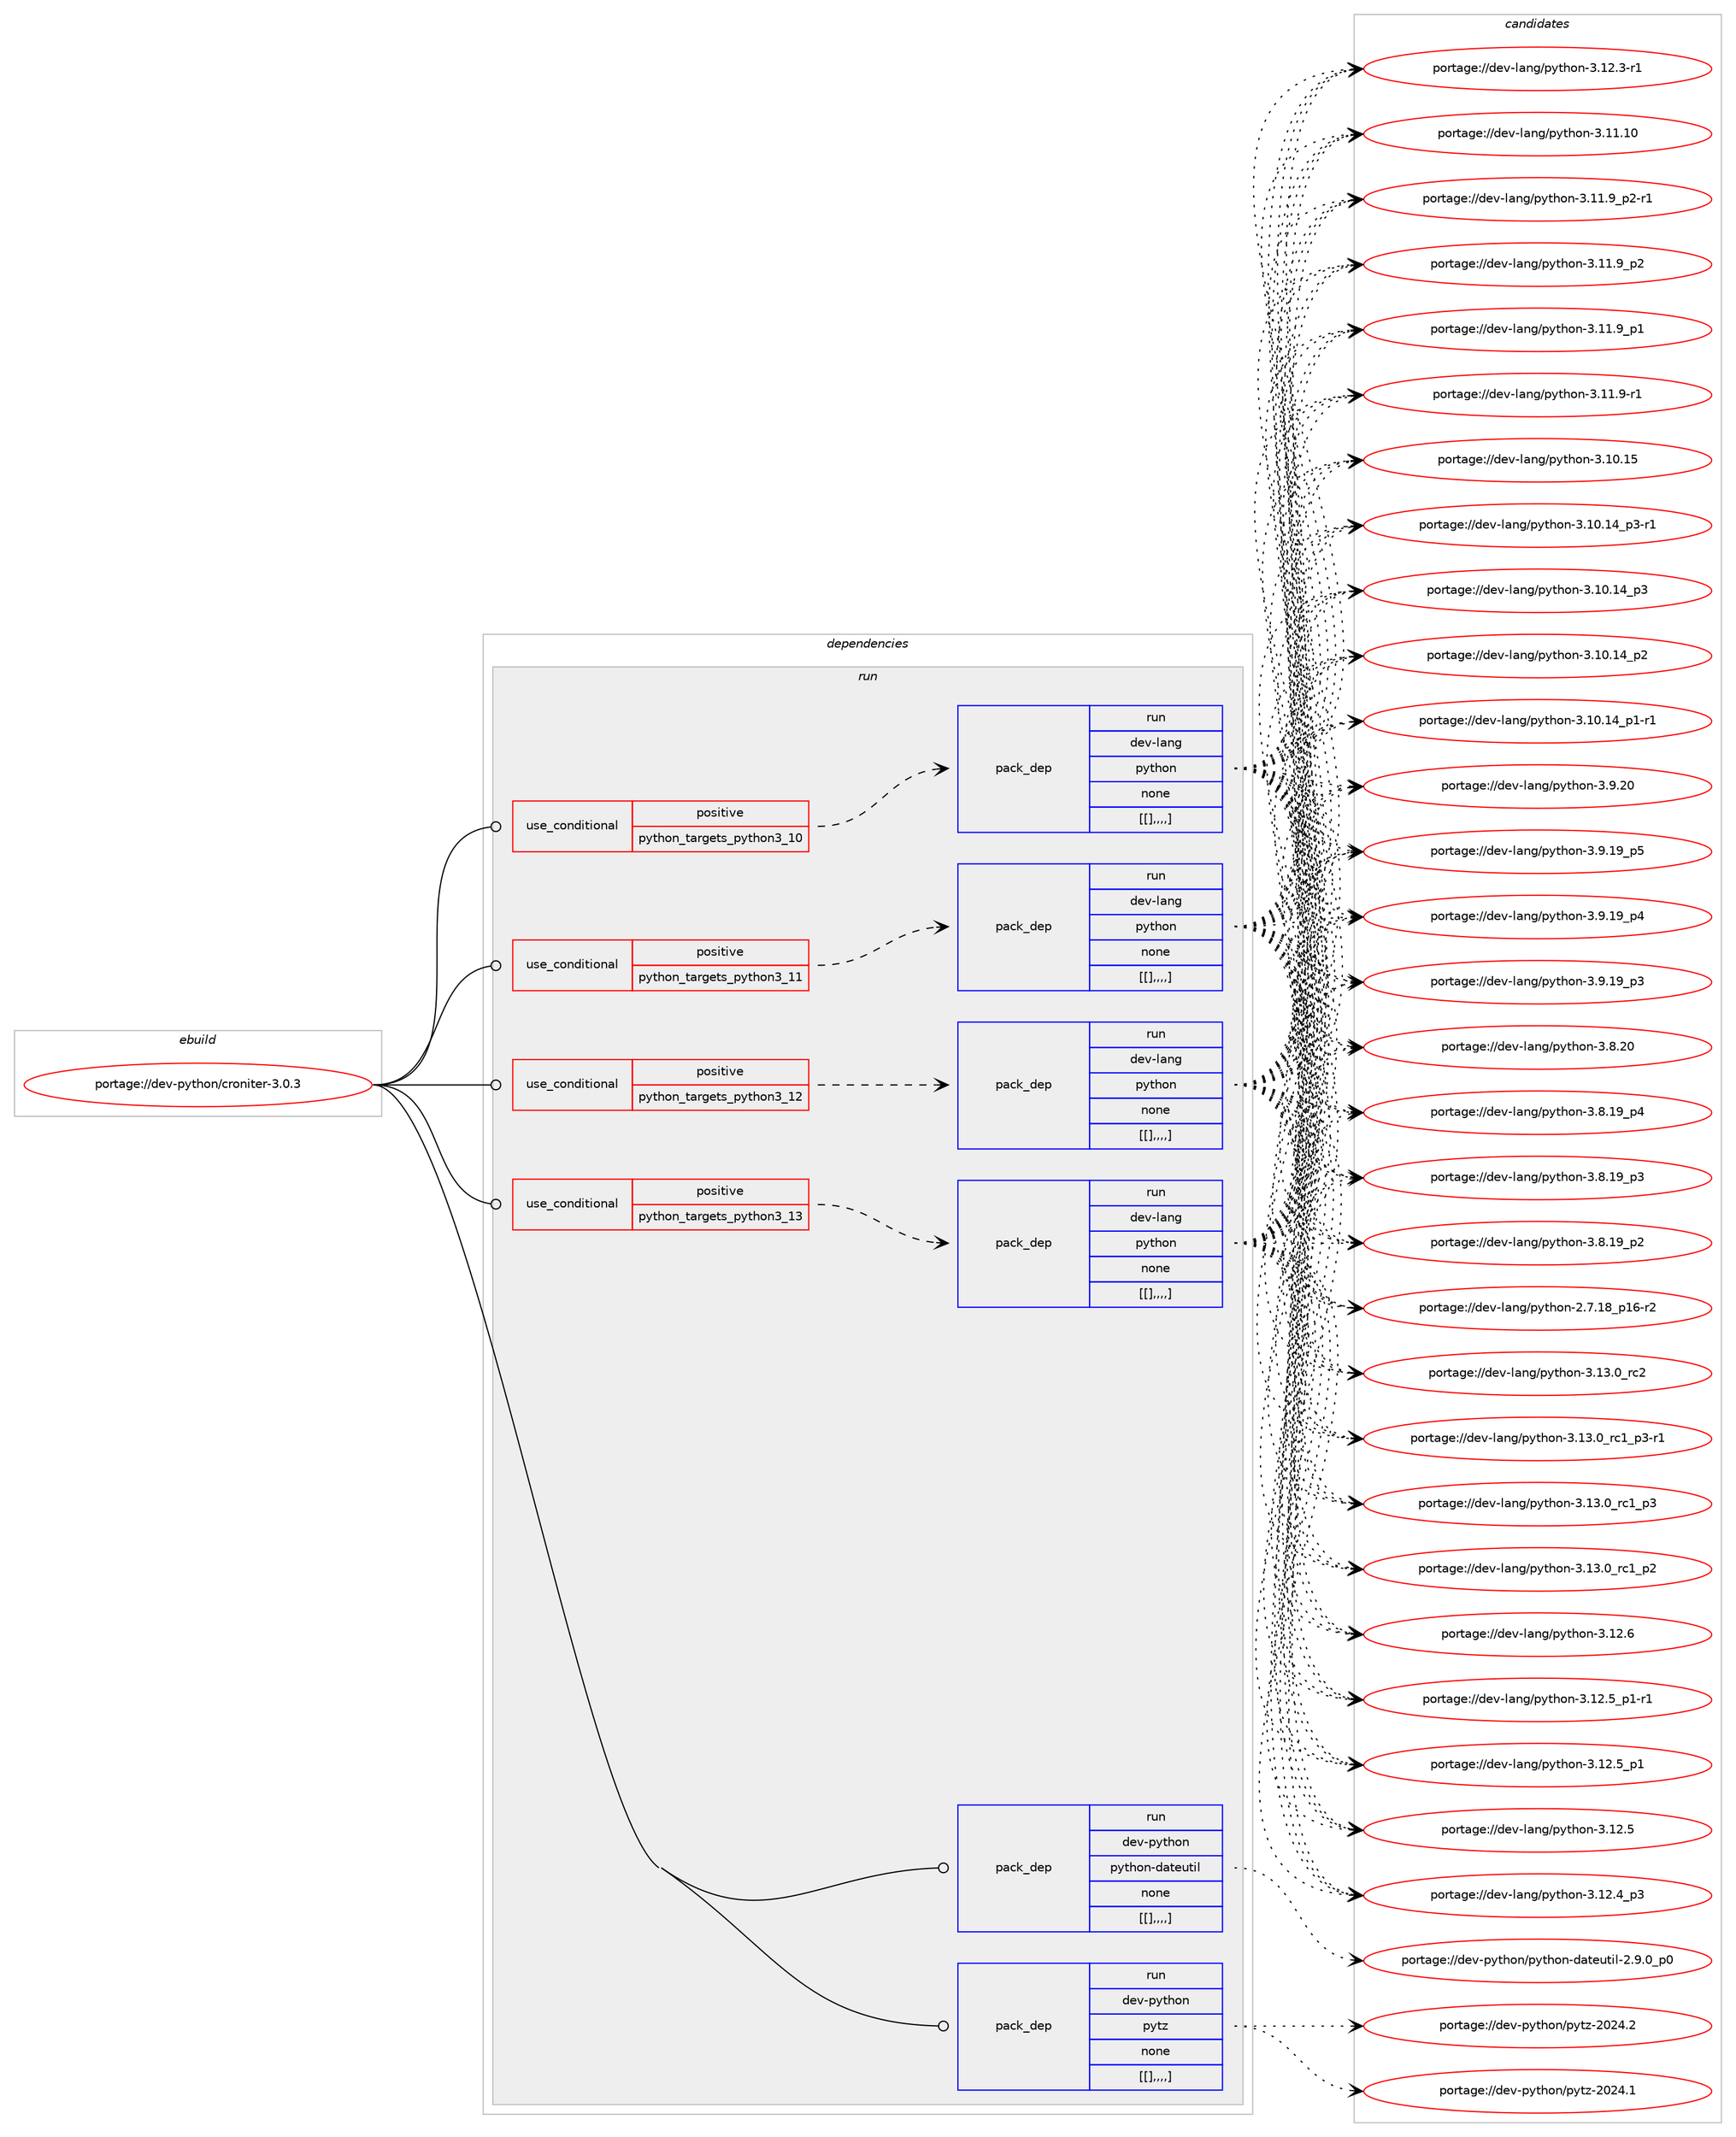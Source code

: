digraph prolog {

# *************
# Graph options
# *************

newrank=true;
concentrate=true;
compound=true;
graph [rankdir=LR,fontname=Helvetica,fontsize=10,ranksep=1.5];#, ranksep=2.5, nodesep=0.2];
edge  [arrowhead=vee];
node  [fontname=Helvetica,fontsize=10];

# **********
# The ebuild
# **********

subgraph cluster_leftcol {
color=gray;
label=<<i>ebuild</i>>;
id [label="portage://dev-python/croniter-3.0.3", color=red, width=4, href="../dev-python/croniter-3.0.3.svg"];
}

# ****************
# The dependencies
# ****************

subgraph cluster_midcol {
color=gray;
label=<<i>dependencies</i>>;
subgraph cluster_compile {
fillcolor="#eeeeee";
style=filled;
label=<<i>compile</i>>;
}
subgraph cluster_compileandrun {
fillcolor="#eeeeee";
style=filled;
label=<<i>compile and run</i>>;
}
subgraph cluster_run {
fillcolor="#eeeeee";
style=filled;
label=<<i>run</i>>;
subgraph cond32568 {
dependency145383 [label=<<TABLE BORDER="0" CELLBORDER="1" CELLSPACING="0" CELLPADDING="4"><TR><TD ROWSPAN="3" CELLPADDING="10">use_conditional</TD></TR><TR><TD>positive</TD></TR><TR><TD>python_targets_python3_10</TD></TR></TABLE>>, shape=none, color=red];
subgraph pack111599 {
dependency145384 [label=<<TABLE BORDER="0" CELLBORDER="1" CELLSPACING="0" CELLPADDING="4" WIDTH="220"><TR><TD ROWSPAN="6" CELLPADDING="30">pack_dep</TD></TR><TR><TD WIDTH="110">run</TD></TR><TR><TD>dev-lang</TD></TR><TR><TD>python</TD></TR><TR><TD>none</TD></TR><TR><TD>[[],,,,]</TD></TR></TABLE>>, shape=none, color=blue];
}
dependency145383:e -> dependency145384:w [weight=20,style="dashed",arrowhead="vee"];
}
id:e -> dependency145383:w [weight=20,style="solid",arrowhead="odot"];
subgraph cond32569 {
dependency145385 [label=<<TABLE BORDER="0" CELLBORDER="1" CELLSPACING="0" CELLPADDING="4"><TR><TD ROWSPAN="3" CELLPADDING="10">use_conditional</TD></TR><TR><TD>positive</TD></TR><TR><TD>python_targets_python3_11</TD></TR></TABLE>>, shape=none, color=red];
subgraph pack111600 {
dependency145386 [label=<<TABLE BORDER="0" CELLBORDER="1" CELLSPACING="0" CELLPADDING="4" WIDTH="220"><TR><TD ROWSPAN="6" CELLPADDING="30">pack_dep</TD></TR><TR><TD WIDTH="110">run</TD></TR><TR><TD>dev-lang</TD></TR><TR><TD>python</TD></TR><TR><TD>none</TD></TR><TR><TD>[[],,,,]</TD></TR></TABLE>>, shape=none, color=blue];
}
dependency145385:e -> dependency145386:w [weight=20,style="dashed",arrowhead="vee"];
}
id:e -> dependency145385:w [weight=20,style="solid",arrowhead="odot"];
subgraph cond32570 {
dependency145387 [label=<<TABLE BORDER="0" CELLBORDER="1" CELLSPACING="0" CELLPADDING="4"><TR><TD ROWSPAN="3" CELLPADDING="10">use_conditional</TD></TR><TR><TD>positive</TD></TR><TR><TD>python_targets_python3_12</TD></TR></TABLE>>, shape=none, color=red];
subgraph pack111601 {
dependency145388 [label=<<TABLE BORDER="0" CELLBORDER="1" CELLSPACING="0" CELLPADDING="4" WIDTH="220"><TR><TD ROWSPAN="6" CELLPADDING="30">pack_dep</TD></TR><TR><TD WIDTH="110">run</TD></TR><TR><TD>dev-lang</TD></TR><TR><TD>python</TD></TR><TR><TD>none</TD></TR><TR><TD>[[],,,,]</TD></TR></TABLE>>, shape=none, color=blue];
}
dependency145387:e -> dependency145388:w [weight=20,style="dashed",arrowhead="vee"];
}
id:e -> dependency145387:w [weight=20,style="solid",arrowhead="odot"];
subgraph cond32571 {
dependency145389 [label=<<TABLE BORDER="0" CELLBORDER="1" CELLSPACING="0" CELLPADDING="4"><TR><TD ROWSPAN="3" CELLPADDING="10">use_conditional</TD></TR><TR><TD>positive</TD></TR><TR><TD>python_targets_python3_13</TD></TR></TABLE>>, shape=none, color=red];
subgraph pack111602 {
dependency145390 [label=<<TABLE BORDER="0" CELLBORDER="1" CELLSPACING="0" CELLPADDING="4" WIDTH="220"><TR><TD ROWSPAN="6" CELLPADDING="30">pack_dep</TD></TR><TR><TD WIDTH="110">run</TD></TR><TR><TD>dev-lang</TD></TR><TR><TD>python</TD></TR><TR><TD>none</TD></TR><TR><TD>[[],,,,]</TD></TR></TABLE>>, shape=none, color=blue];
}
dependency145389:e -> dependency145390:w [weight=20,style="dashed",arrowhead="vee"];
}
id:e -> dependency145389:w [weight=20,style="solid",arrowhead="odot"];
subgraph pack111603 {
dependency145391 [label=<<TABLE BORDER="0" CELLBORDER="1" CELLSPACING="0" CELLPADDING="4" WIDTH="220"><TR><TD ROWSPAN="6" CELLPADDING="30">pack_dep</TD></TR><TR><TD WIDTH="110">run</TD></TR><TR><TD>dev-python</TD></TR><TR><TD>python-dateutil</TD></TR><TR><TD>none</TD></TR><TR><TD>[[],,,,]</TD></TR></TABLE>>, shape=none, color=blue];
}
id:e -> dependency145391:w [weight=20,style="solid",arrowhead="odot"];
subgraph pack111604 {
dependency145392 [label=<<TABLE BORDER="0" CELLBORDER="1" CELLSPACING="0" CELLPADDING="4" WIDTH="220"><TR><TD ROWSPAN="6" CELLPADDING="30">pack_dep</TD></TR><TR><TD WIDTH="110">run</TD></TR><TR><TD>dev-python</TD></TR><TR><TD>pytz</TD></TR><TR><TD>none</TD></TR><TR><TD>[[],,,,]</TD></TR></TABLE>>, shape=none, color=blue];
}
id:e -> dependency145392:w [weight=20,style="solid",arrowhead="odot"];
}
}

# **************
# The candidates
# **************

subgraph cluster_choices {
rank=same;
color=gray;
label=<<i>candidates</i>>;

subgraph choice111599 {
color=black;
nodesep=1;
choice10010111845108971101034711212111610411111045514649514648951149950 [label="portage://dev-lang/python-3.13.0_rc2", color=red, width=4,href="../dev-lang/python-3.13.0_rc2.svg"];
choice1001011184510897110103471121211161041111104551464951464895114994995112514511449 [label="portage://dev-lang/python-3.13.0_rc1_p3-r1", color=red, width=4,href="../dev-lang/python-3.13.0_rc1_p3-r1.svg"];
choice100101118451089711010347112121116104111110455146495146489511499499511251 [label="portage://dev-lang/python-3.13.0_rc1_p3", color=red, width=4,href="../dev-lang/python-3.13.0_rc1_p3.svg"];
choice100101118451089711010347112121116104111110455146495146489511499499511250 [label="portage://dev-lang/python-3.13.0_rc1_p2", color=red, width=4,href="../dev-lang/python-3.13.0_rc1_p2.svg"];
choice10010111845108971101034711212111610411111045514649504654 [label="portage://dev-lang/python-3.12.6", color=red, width=4,href="../dev-lang/python-3.12.6.svg"];
choice1001011184510897110103471121211161041111104551464950465395112494511449 [label="portage://dev-lang/python-3.12.5_p1-r1", color=red, width=4,href="../dev-lang/python-3.12.5_p1-r1.svg"];
choice100101118451089711010347112121116104111110455146495046539511249 [label="portage://dev-lang/python-3.12.5_p1", color=red, width=4,href="../dev-lang/python-3.12.5_p1.svg"];
choice10010111845108971101034711212111610411111045514649504653 [label="portage://dev-lang/python-3.12.5", color=red, width=4,href="../dev-lang/python-3.12.5.svg"];
choice100101118451089711010347112121116104111110455146495046529511251 [label="portage://dev-lang/python-3.12.4_p3", color=red, width=4,href="../dev-lang/python-3.12.4_p3.svg"];
choice100101118451089711010347112121116104111110455146495046514511449 [label="portage://dev-lang/python-3.12.3-r1", color=red, width=4,href="../dev-lang/python-3.12.3-r1.svg"];
choice1001011184510897110103471121211161041111104551464949464948 [label="portage://dev-lang/python-3.11.10", color=red, width=4,href="../dev-lang/python-3.11.10.svg"];
choice1001011184510897110103471121211161041111104551464949465795112504511449 [label="portage://dev-lang/python-3.11.9_p2-r1", color=red, width=4,href="../dev-lang/python-3.11.9_p2-r1.svg"];
choice100101118451089711010347112121116104111110455146494946579511250 [label="portage://dev-lang/python-3.11.9_p2", color=red, width=4,href="../dev-lang/python-3.11.9_p2.svg"];
choice100101118451089711010347112121116104111110455146494946579511249 [label="portage://dev-lang/python-3.11.9_p1", color=red, width=4,href="../dev-lang/python-3.11.9_p1.svg"];
choice100101118451089711010347112121116104111110455146494946574511449 [label="portage://dev-lang/python-3.11.9-r1", color=red, width=4,href="../dev-lang/python-3.11.9-r1.svg"];
choice1001011184510897110103471121211161041111104551464948464953 [label="portage://dev-lang/python-3.10.15", color=red, width=4,href="../dev-lang/python-3.10.15.svg"];
choice100101118451089711010347112121116104111110455146494846495295112514511449 [label="portage://dev-lang/python-3.10.14_p3-r1", color=red, width=4,href="../dev-lang/python-3.10.14_p3-r1.svg"];
choice10010111845108971101034711212111610411111045514649484649529511251 [label="portage://dev-lang/python-3.10.14_p3", color=red, width=4,href="../dev-lang/python-3.10.14_p3.svg"];
choice10010111845108971101034711212111610411111045514649484649529511250 [label="portage://dev-lang/python-3.10.14_p2", color=red, width=4,href="../dev-lang/python-3.10.14_p2.svg"];
choice100101118451089711010347112121116104111110455146494846495295112494511449 [label="portage://dev-lang/python-3.10.14_p1-r1", color=red, width=4,href="../dev-lang/python-3.10.14_p1-r1.svg"];
choice10010111845108971101034711212111610411111045514657465048 [label="portage://dev-lang/python-3.9.20", color=red, width=4,href="../dev-lang/python-3.9.20.svg"];
choice100101118451089711010347112121116104111110455146574649579511253 [label="portage://dev-lang/python-3.9.19_p5", color=red, width=4,href="../dev-lang/python-3.9.19_p5.svg"];
choice100101118451089711010347112121116104111110455146574649579511252 [label="portage://dev-lang/python-3.9.19_p4", color=red, width=4,href="../dev-lang/python-3.9.19_p4.svg"];
choice100101118451089711010347112121116104111110455146574649579511251 [label="portage://dev-lang/python-3.9.19_p3", color=red, width=4,href="../dev-lang/python-3.9.19_p3.svg"];
choice10010111845108971101034711212111610411111045514656465048 [label="portage://dev-lang/python-3.8.20", color=red, width=4,href="../dev-lang/python-3.8.20.svg"];
choice100101118451089711010347112121116104111110455146564649579511252 [label="portage://dev-lang/python-3.8.19_p4", color=red, width=4,href="../dev-lang/python-3.8.19_p4.svg"];
choice100101118451089711010347112121116104111110455146564649579511251 [label="portage://dev-lang/python-3.8.19_p3", color=red, width=4,href="../dev-lang/python-3.8.19_p3.svg"];
choice100101118451089711010347112121116104111110455146564649579511250 [label="portage://dev-lang/python-3.8.19_p2", color=red, width=4,href="../dev-lang/python-3.8.19_p2.svg"];
choice100101118451089711010347112121116104111110455046554649569511249544511450 [label="portage://dev-lang/python-2.7.18_p16-r2", color=red, width=4,href="../dev-lang/python-2.7.18_p16-r2.svg"];
dependency145384:e -> choice10010111845108971101034711212111610411111045514649514648951149950:w [style=dotted,weight="100"];
dependency145384:e -> choice1001011184510897110103471121211161041111104551464951464895114994995112514511449:w [style=dotted,weight="100"];
dependency145384:e -> choice100101118451089711010347112121116104111110455146495146489511499499511251:w [style=dotted,weight="100"];
dependency145384:e -> choice100101118451089711010347112121116104111110455146495146489511499499511250:w [style=dotted,weight="100"];
dependency145384:e -> choice10010111845108971101034711212111610411111045514649504654:w [style=dotted,weight="100"];
dependency145384:e -> choice1001011184510897110103471121211161041111104551464950465395112494511449:w [style=dotted,weight="100"];
dependency145384:e -> choice100101118451089711010347112121116104111110455146495046539511249:w [style=dotted,weight="100"];
dependency145384:e -> choice10010111845108971101034711212111610411111045514649504653:w [style=dotted,weight="100"];
dependency145384:e -> choice100101118451089711010347112121116104111110455146495046529511251:w [style=dotted,weight="100"];
dependency145384:e -> choice100101118451089711010347112121116104111110455146495046514511449:w [style=dotted,weight="100"];
dependency145384:e -> choice1001011184510897110103471121211161041111104551464949464948:w [style=dotted,weight="100"];
dependency145384:e -> choice1001011184510897110103471121211161041111104551464949465795112504511449:w [style=dotted,weight="100"];
dependency145384:e -> choice100101118451089711010347112121116104111110455146494946579511250:w [style=dotted,weight="100"];
dependency145384:e -> choice100101118451089711010347112121116104111110455146494946579511249:w [style=dotted,weight="100"];
dependency145384:e -> choice100101118451089711010347112121116104111110455146494946574511449:w [style=dotted,weight="100"];
dependency145384:e -> choice1001011184510897110103471121211161041111104551464948464953:w [style=dotted,weight="100"];
dependency145384:e -> choice100101118451089711010347112121116104111110455146494846495295112514511449:w [style=dotted,weight="100"];
dependency145384:e -> choice10010111845108971101034711212111610411111045514649484649529511251:w [style=dotted,weight="100"];
dependency145384:e -> choice10010111845108971101034711212111610411111045514649484649529511250:w [style=dotted,weight="100"];
dependency145384:e -> choice100101118451089711010347112121116104111110455146494846495295112494511449:w [style=dotted,weight="100"];
dependency145384:e -> choice10010111845108971101034711212111610411111045514657465048:w [style=dotted,weight="100"];
dependency145384:e -> choice100101118451089711010347112121116104111110455146574649579511253:w [style=dotted,weight="100"];
dependency145384:e -> choice100101118451089711010347112121116104111110455146574649579511252:w [style=dotted,weight="100"];
dependency145384:e -> choice100101118451089711010347112121116104111110455146574649579511251:w [style=dotted,weight="100"];
dependency145384:e -> choice10010111845108971101034711212111610411111045514656465048:w [style=dotted,weight="100"];
dependency145384:e -> choice100101118451089711010347112121116104111110455146564649579511252:w [style=dotted,weight="100"];
dependency145384:e -> choice100101118451089711010347112121116104111110455146564649579511251:w [style=dotted,weight="100"];
dependency145384:e -> choice100101118451089711010347112121116104111110455146564649579511250:w [style=dotted,weight="100"];
dependency145384:e -> choice100101118451089711010347112121116104111110455046554649569511249544511450:w [style=dotted,weight="100"];
}
subgraph choice111600 {
color=black;
nodesep=1;
choice10010111845108971101034711212111610411111045514649514648951149950 [label="portage://dev-lang/python-3.13.0_rc2", color=red, width=4,href="../dev-lang/python-3.13.0_rc2.svg"];
choice1001011184510897110103471121211161041111104551464951464895114994995112514511449 [label="portage://dev-lang/python-3.13.0_rc1_p3-r1", color=red, width=4,href="../dev-lang/python-3.13.0_rc1_p3-r1.svg"];
choice100101118451089711010347112121116104111110455146495146489511499499511251 [label="portage://dev-lang/python-3.13.0_rc1_p3", color=red, width=4,href="../dev-lang/python-3.13.0_rc1_p3.svg"];
choice100101118451089711010347112121116104111110455146495146489511499499511250 [label="portage://dev-lang/python-3.13.0_rc1_p2", color=red, width=4,href="../dev-lang/python-3.13.0_rc1_p2.svg"];
choice10010111845108971101034711212111610411111045514649504654 [label="portage://dev-lang/python-3.12.6", color=red, width=4,href="../dev-lang/python-3.12.6.svg"];
choice1001011184510897110103471121211161041111104551464950465395112494511449 [label="portage://dev-lang/python-3.12.5_p1-r1", color=red, width=4,href="../dev-lang/python-3.12.5_p1-r1.svg"];
choice100101118451089711010347112121116104111110455146495046539511249 [label="portage://dev-lang/python-3.12.5_p1", color=red, width=4,href="../dev-lang/python-3.12.5_p1.svg"];
choice10010111845108971101034711212111610411111045514649504653 [label="portage://dev-lang/python-3.12.5", color=red, width=4,href="../dev-lang/python-3.12.5.svg"];
choice100101118451089711010347112121116104111110455146495046529511251 [label="portage://dev-lang/python-3.12.4_p3", color=red, width=4,href="../dev-lang/python-3.12.4_p3.svg"];
choice100101118451089711010347112121116104111110455146495046514511449 [label="portage://dev-lang/python-3.12.3-r1", color=red, width=4,href="../dev-lang/python-3.12.3-r1.svg"];
choice1001011184510897110103471121211161041111104551464949464948 [label="portage://dev-lang/python-3.11.10", color=red, width=4,href="../dev-lang/python-3.11.10.svg"];
choice1001011184510897110103471121211161041111104551464949465795112504511449 [label="portage://dev-lang/python-3.11.9_p2-r1", color=red, width=4,href="../dev-lang/python-3.11.9_p2-r1.svg"];
choice100101118451089711010347112121116104111110455146494946579511250 [label="portage://dev-lang/python-3.11.9_p2", color=red, width=4,href="../dev-lang/python-3.11.9_p2.svg"];
choice100101118451089711010347112121116104111110455146494946579511249 [label="portage://dev-lang/python-3.11.9_p1", color=red, width=4,href="../dev-lang/python-3.11.9_p1.svg"];
choice100101118451089711010347112121116104111110455146494946574511449 [label="portage://dev-lang/python-3.11.9-r1", color=red, width=4,href="../dev-lang/python-3.11.9-r1.svg"];
choice1001011184510897110103471121211161041111104551464948464953 [label="portage://dev-lang/python-3.10.15", color=red, width=4,href="../dev-lang/python-3.10.15.svg"];
choice100101118451089711010347112121116104111110455146494846495295112514511449 [label="portage://dev-lang/python-3.10.14_p3-r1", color=red, width=4,href="../dev-lang/python-3.10.14_p3-r1.svg"];
choice10010111845108971101034711212111610411111045514649484649529511251 [label="portage://dev-lang/python-3.10.14_p3", color=red, width=4,href="../dev-lang/python-3.10.14_p3.svg"];
choice10010111845108971101034711212111610411111045514649484649529511250 [label="portage://dev-lang/python-3.10.14_p2", color=red, width=4,href="../dev-lang/python-3.10.14_p2.svg"];
choice100101118451089711010347112121116104111110455146494846495295112494511449 [label="portage://dev-lang/python-3.10.14_p1-r1", color=red, width=4,href="../dev-lang/python-3.10.14_p1-r1.svg"];
choice10010111845108971101034711212111610411111045514657465048 [label="portage://dev-lang/python-3.9.20", color=red, width=4,href="../dev-lang/python-3.9.20.svg"];
choice100101118451089711010347112121116104111110455146574649579511253 [label="portage://dev-lang/python-3.9.19_p5", color=red, width=4,href="../dev-lang/python-3.9.19_p5.svg"];
choice100101118451089711010347112121116104111110455146574649579511252 [label="portage://dev-lang/python-3.9.19_p4", color=red, width=4,href="../dev-lang/python-3.9.19_p4.svg"];
choice100101118451089711010347112121116104111110455146574649579511251 [label="portage://dev-lang/python-3.9.19_p3", color=red, width=4,href="../dev-lang/python-3.9.19_p3.svg"];
choice10010111845108971101034711212111610411111045514656465048 [label="portage://dev-lang/python-3.8.20", color=red, width=4,href="../dev-lang/python-3.8.20.svg"];
choice100101118451089711010347112121116104111110455146564649579511252 [label="portage://dev-lang/python-3.8.19_p4", color=red, width=4,href="../dev-lang/python-3.8.19_p4.svg"];
choice100101118451089711010347112121116104111110455146564649579511251 [label="portage://dev-lang/python-3.8.19_p3", color=red, width=4,href="../dev-lang/python-3.8.19_p3.svg"];
choice100101118451089711010347112121116104111110455146564649579511250 [label="portage://dev-lang/python-3.8.19_p2", color=red, width=4,href="../dev-lang/python-3.8.19_p2.svg"];
choice100101118451089711010347112121116104111110455046554649569511249544511450 [label="portage://dev-lang/python-2.7.18_p16-r2", color=red, width=4,href="../dev-lang/python-2.7.18_p16-r2.svg"];
dependency145386:e -> choice10010111845108971101034711212111610411111045514649514648951149950:w [style=dotted,weight="100"];
dependency145386:e -> choice1001011184510897110103471121211161041111104551464951464895114994995112514511449:w [style=dotted,weight="100"];
dependency145386:e -> choice100101118451089711010347112121116104111110455146495146489511499499511251:w [style=dotted,weight="100"];
dependency145386:e -> choice100101118451089711010347112121116104111110455146495146489511499499511250:w [style=dotted,weight="100"];
dependency145386:e -> choice10010111845108971101034711212111610411111045514649504654:w [style=dotted,weight="100"];
dependency145386:e -> choice1001011184510897110103471121211161041111104551464950465395112494511449:w [style=dotted,weight="100"];
dependency145386:e -> choice100101118451089711010347112121116104111110455146495046539511249:w [style=dotted,weight="100"];
dependency145386:e -> choice10010111845108971101034711212111610411111045514649504653:w [style=dotted,weight="100"];
dependency145386:e -> choice100101118451089711010347112121116104111110455146495046529511251:w [style=dotted,weight="100"];
dependency145386:e -> choice100101118451089711010347112121116104111110455146495046514511449:w [style=dotted,weight="100"];
dependency145386:e -> choice1001011184510897110103471121211161041111104551464949464948:w [style=dotted,weight="100"];
dependency145386:e -> choice1001011184510897110103471121211161041111104551464949465795112504511449:w [style=dotted,weight="100"];
dependency145386:e -> choice100101118451089711010347112121116104111110455146494946579511250:w [style=dotted,weight="100"];
dependency145386:e -> choice100101118451089711010347112121116104111110455146494946579511249:w [style=dotted,weight="100"];
dependency145386:e -> choice100101118451089711010347112121116104111110455146494946574511449:w [style=dotted,weight="100"];
dependency145386:e -> choice1001011184510897110103471121211161041111104551464948464953:w [style=dotted,weight="100"];
dependency145386:e -> choice100101118451089711010347112121116104111110455146494846495295112514511449:w [style=dotted,weight="100"];
dependency145386:e -> choice10010111845108971101034711212111610411111045514649484649529511251:w [style=dotted,weight="100"];
dependency145386:e -> choice10010111845108971101034711212111610411111045514649484649529511250:w [style=dotted,weight="100"];
dependency145386:e -> choice100101118451089711010347112121116104111110455146494846495295112494511449:w [style=dotted,weight="100"];
dependency145386:e -> choice10010111845108971101034711212111610411111045514657465048:w [style=dotted,weight="100"];
dependency145386:e -> choice100101118451089711010347112121116104111110455146574649579511253:w [style=dotted,weight="100"];
dependency145386:e -> choice100101118451089711010347112121116104111110455146574649579511252:w [style=dotted,weight="100"];
dependency145386:e -> choice100101118451089711010347112121116104111110455146574649579511251:w [style=dotted,weight="100"];
dependency145386:e -> choice10010111845108971101034711212111610411111045514656465048:w [style=dotted,weight="100"];
dependency145386:e -> choice100101118451089711010347112121116104111110455146564649579511252:w [style=dotted,weight="100"];
dependency145386:e -> choice100101118451089711010347112121116104111110455146564649579511251:w [style=dotted,weight="100"];
dependency145386:e -> choice100101118451089711010347112121116104111110455146564649579511250:w [style=dotted,weight="100"];
dependency145386:e -> choice100101118451089711010347112121116104111110455046554649569511249544511450:w [style=dotted,weight="100"];
}
subgraph choice111601 {
color=black;
nodesep=1;
choice10010111845108971101034711212111610411111045514649514648951149950 [label="portage://dev-lang/python-3.13.0_rc2", color=red, width=4,href="../dev-lang/python-3.13.0_rc2.svg"];
choice1001011184510897110103471121211161041111104551464951464895114994995112514511449 [label="portage://dev-lang/python-3.13.0_rc1_p3-r1", color=red, width=4,href="../dev-lang/python-3.13.0_rc1_p3-r1.svg"];
choice100101118451089711010347112121116104111110455146495146489511499499511251 [label="portage://dev-lang/python-3.13.0_rc1_p3", color=red, width=4,href="../dev-lang/python-3.13.0_rc1_p3.svg"];
choice100101118451089711010347112121116104111110455146495146489511499499511250 [label="portage://dev-lang/python-3.13.0_rc1_p2", color=red, width=4,href="../dev-lang/python-3.13.0_rc1_p2.svg"];
choice10010111845108971101034711212111610411111045514649504654 [label="portage://dev-lang/python-3.12.6", color=red, width=4,href="../dev-lang/python-3.12.6.svg"];
choice1001011184510897110103471121211161041111104551464950465395112494511449 [label="portage://dev-lang/python-3.12.5_p1-r1", color=red, width=4,href="../dev-lang/python-3.12.5_p1-r1.svg"];
choice100101118451089711010347112121116104111110455146495046539511249 [label="portage://dev-lang/python-3.12.5_p1", color=red, width=4,href="../dev-lang/python-3.12.5_p1.svg"];
choice10010111845108971101034711212111610411111045514649504653 [label="portage://dev-lang/python-3.12.5", color=red, width=4,href="../dev-lang/python-3.12.5.svg"];
choice100101118451089711010347112121116104111110455146495046529511251 [label="portage://dev-lang/python-3.12.4_p3", color=red, width=4,href="../dev-lang/python-3.12.4_p3.svg"];
choice100101118451089711010347112121116104111110455146495046514511449 [label="portage://dev-lang/python-3.12.3-r1", color=red, width=4,href="../dev-lang/python-3.12.3-r1.svg"];
choice1001011184510897110103471121211161041111104551464949464948 [label="portage://dev-lang/python-3.11.10", color=red, width=4,href="../dev-lang/python-3.11.10.svg"];
choice1001011184510897110103471121211161041111104551464949465795112504511449 [label="portage://dev-lang/python-3.11.9_p2-r1", color=red, width=4,href="../dev-lang/python-3.11.9_p2-r1.svg"];
choice100101118451089711010347112121116104111110455146494946579511250 [label="portage://dev-lang/python-3.11.9_p2", color=red, width=4,href="../dev-lang/python-3.11.9_p2.svg"];
choice100101118451089711010347112121116104111110455146494946579511249 [label="portage://dev-lang/python-3.11.9_p1", color=red, width=4,href="../dev-lang/python-3.11.9_p1.svg"];
choice100101118451089711010347112121116104111110455146494946574511449 [label="portage://dev-lang/python-3.11.9-r1", color=red, width=4,href="../dev-lang/python-3.11.9-r1.svg"];
choice1001011184510897110103471121211161041111104551464948464953 [label="portage://dev-lang/python-3.10.15", color=red, width=4,href="../dev-lang/python-3.10.15.svg"];
choice100101118451089711010347112121116104111110455146494846495295112514511449 [label="portage://dev-lang/python-3.10.14_p3-r1", color=red, width=4,href="../dev-lang/python-3.10.14_p3-r1.svg"];
choice10010111845108971101034711212111610411111045514649484649529511251 [label="portage://dev-lang/python-3.10.14_p3", color=red, width=4,href="../dev-lang/python-3.10.14_p3.svg"];
choice10010111845108971101034711212111610411111045514649484649529511250 [label="portage://dev-lang/python-3.10.14_p2", color=red, width=4,href="../dev-lang/python-3.10.14_p2.svg"];
choice100101118451089711010347112121116104111110455146494846495295112494511449 [label="portage://dev-lang/python-3.10.14_p1-r1", color=red, width=4,href="../dev-lang/python-3.10.14_p1-r1.svg"];
choice10010111845108971101034711212111610411111045514657465048 [label="portage://dev-lang/python-3.9.20", color=red, width=4,href="../dev-lang/python-3.9.20.svg"];
choice100101118451089711010347112121116104111110455146574649579511253 [label="portage://dev-lang/python-3.9.19_p5", color=red, width=4,href="../dev-lang/python-3.9.19_p5.svg"];
choice100101118451089711010347112121116104111110455146574649579511252 [label="portage://dev-lang/python-3.9.19_p4", color=red, width=4,href="../dev-lang/python-3.9.19_p4.svg"];
choice100101118451089711010347112121116104111110455146574649579511251 [label="portage://dev-lang/python-3.9.19_p3", color=red, width=4,href="../dev-lang/python-3.9.19_p3.svg"];
choice10010111845108971101034711212111610411111045514656465048 [label="portage://dev-lang/python-3.8.20", color=red, width=4,href="../dev-lang/python-3.8.20.svg"];
choice100101118451089711010347112121116104111110455146564649579511252 [label="portage://dev-lang/python-3.8.19_p4", color=red, width=4,href="../dev-lang/python-3.8.19_p4.svg"];
choice100101118451089711010347112121116104111110455146564649579511251 [label="portage://dev-lang/python-3.8.19_p3", color=red, width=4,href="../dev-lang/python-3.8.19_p3.svg"];
choice100101118451089711010347112121116104111110455146564649579511250 [label="portage://dev-lang/python-3.8.19_p2", color=red, width=4,href="../dev-lang/python-3.8.19_p2.svg"];
choice100101118451089711010347112121116104111110455046554649569511249544511450 [label="portage://dev-lang/python-2.7.18_p16-r2", color=red, width=4,href="../dev-lang/python-2.7.18_p16-r2.svg"];
dependency145388:e -> choice10010111845108971101034711212111610411111045514649514648951149950:w [style=dotted,weight="100"];
dependency145388:e -> choice1001011184510897110103471121211161041111104551464951464895114994995112514511449:w [style=dotted,weight="100"];
dependency145388:e -> choice100101118451089711010347112121116104111110455146495146489511499499511251:w [style=dotted,weight="100"];
dependency145388:e -> choice100101118451089711010347112121116104111110455146495146489511499499511250:w [style=dotted,weight="100"];
dependency145388:e -> choice10010111845108971101034711212111610411111045514649504654:w [style=dotted,weight="100"];
dependency145388:e -> choice1001011184510897110103471121211161041111104551464950465395112494511449:w [style=dotted,weight="100"];
dependency145388:e -> choice100101118451089711010347112121116104111110455146495046539511249:w [style=dotted,weight="100"];
dependency145388:e -> choice10010111845108971101034711212111610411111045514649504653:w [style=dotted,weight="100"];
dependency145388:e -> choice100101118451089711010347112121116104111110455146495046529511251:w [style=dotted,weight="100"];
dependency145388:e -> choice100101118451089711010347112121116104111110455146495046514511449:w [style=dotted,weight="100"];
dependency145388:e -> choice1001011184510897110103471121211161041111104551464949464948:w [style=dotted,weight="100"];
dependency145388:e -> choice1001011184510897110103471121211161041111104551464949465795112504511449:w [style=dotted,weight="100"];
dependency145388:e -> choice100101118451089711010347112121116104111110455146494946579511250:w [style=dotted,weight="100"];
dependency145388:e -> choice100101118451089711010347112121116104111110455146494946579511249:w [style=dotted,weight="100"];
dependency145388:e -> choice100101118451089711010347112121116104111110455146494946574511449:w [style=dotted,weight="100"];
dependency145388:e -> choice1001011184510897110103471121211161041111104551464948464953:w [style=dotted,weight="100"];
dependency145388:e -> choice100101118451089711010347112121116104111110455146494846495295112514511449:w [style=dotted,weight="100"];
dependency145388:e -> choice10010111845108971101034711212111610411111045514649484649529511251:w [style=dotted,weight="100"];
dependency145388:e -> choice10010111845108971101034711212111610411111045514649484649529511250:w [style=dotted,weight="100"];
dependency145388:e -> choice100101118451089711010347112121116104111110455146494846495295112494511449:w [style=dotted,weight="100"];
dependency145388:e -> choice10010111845108971101034711212111610411111045514657465048:w [style=dotted,weight="100"];
dependency145388:e -> choice100101118451089711010347112121116104111110455146574649579511253:w [style=dotted,weight="100"];
dependency145388:e -> choice100101118451089711010347112121116104111110455146574649579511252:w [style=dotted,weight="100"];
dependency145388:e -> choice100101118451089711010347112121116104111110455146574649579511251:w [style=dotted,weight="100"];
dependency145388:e -> choice10010111845108971101034711212111610411111045514656465048:w [style=dotted,weight="100"];
dependency145388:e -> choice100101118451089711010347112121116104111110455146564649579511252:w [style=dotted,weight="100"];
dependency145388:e -> choice100101118451089711010347112121116104111110455146564649579511251:w [style=dotted,weight="100"];
dependency145388:e -> choice100101118451089711010347112121116104111110455146564649579511250:w [style=dotted,weight="100"];
dependency145388:e -> choice100101118451089711010347112121116104111110455046554649569511249544511450:w [style=dotted,weight="100"];
}
subgraph choice111602 {
color=black;
nodesep=1;
choice10010111845108971101034711212111610411111045514649514648951149950 [label="portage://dev-lang/python-3.13.0_rc2", color=red, width=4,href="../dev-lang/python-3.13.0_rc2.svg"];
choice1001011184510897110103471121211161041111104551464951464895114994995112514511449 [label="portage://dev-lang/python-3.13.0_rc1_p3-r1", color=red, width=4,href="../dev-lang/python-3.13.0_rc1_p3-r1.svg"];
choice100101118451089711010347112121116104111110455146495146489511499499511251 [label="portage://dev-lang/python-3.13.0_rc1_p3", color=red, width=4,href="../dev-lang/python-3.13.0_rc1_p3.svg"];
choice100101118451089711010347112121116104111110455146495146489511499499511250 [label="portage://dev-lang/python-3.13.0_rc1_p2", color=red, width=4,href="../dev-lang/python-3.13.0_rc1_p2.svg"];
choice10010111845108971101034711212111610411111045514649504654 [label="portage://dev-lang/python-3.12.6", color=red, width=4,href="../dev-lang/python-3.12.6.svg"];
choice1001011184510897110103471121211161041111104551464950465395112494511449 [label="portage://dev-lang/python-3.12.5_p1-r1", color=red, width=4,href="../dev-lang/python-3.12.5_p1-r1.svg"];
choice100101118451089711010347112121116104111110455146495046539511249 [label="portage://dev-lang/python-3.12.5_p1", color=red, width=4,href="../dev-lang/python-3.12.5_p1.svg"];
choice10010111845108971101034711212111610411111045514649504653 [label="portage://dev-lang/python-3.12.5", color=red, width=4,href="../dev-lang/python-3.12.5.svg"];
choice100101118451089711010347112121116104111110455146495046529511251 [label="portage://dev-lang/python-3.12.4_p3", color=red, width=4,href="../dev-lang/python-3.12.4_p3.svg"];
choice100101118451089711010347112121116104111110455146495046514511449 [label="portage://dev-lang/python-3.12.3-r1", color=red, width=4,href="../dev-lang/python-3.12.3-r1.svg"];
choice1001011184510897110103471121211161041111104551464949464948 [label="portage://dev-lang/python-3.11.10", color=red, width=4,href="../dev-lang/python-3.11.10.svg"];
choice1001011184510897110103471121211161041111104551464949465795112504511449 [label="portage://dev-lang/python-3.11.9_p2-r1", color=red, width=4,href="../dev-lang/python-3.11.9_p2-r1.svg"];
choice100101118451089711010347112121116104111110455146494946579511250 [label="portage://dev-lang/python-3.11.9_p2", color=red, width=4,href="../dev-lang/python-3.11.9_p2.svg"];
choice100101118451089711010347112121116104111110455146494946579511249 [label="portage://dev-lang/python-3.11.9_p1", color=red, width=4,href="../dev-lang/python-3.11.9_p1.svg"];
choice100101118451089711010347112121116104111110455146494946574511449 [label="portage://dev-lang/python-3.11.9-r1", color=red, width=4,href="../dev-lang/python-3.11.9-r1.svg"];
choice1001011184510897110103471121211161041111104551464948464953 [label="portage://dev-lang/python-3.10.15", color=red, width=4,href="../dev-lang/python-3.10.15.svg"];
choice100101118451089711010347112121116104111110455146494846495295112514511449 [label="portage://dev-lang/python-3.10.14_p3-r1", color=red, width=4,href="../dev-lang/python-3.10.14_p3-r1.svg"];
choice10010111845108971101034711212111610411111045514649484649529511251 [label="portage://dev-lang/python-3.10.14_p3", color=red, width=4,href="../dev-lang/python-3.10.14_p3.svg"];
choice10010111845108971101034711212111610411111045514649484649529511250 [label="portage://dev-lang/python-3.10.14_p2", color=red, width=4,href="../dev-lang/python-3.10.14_p2.svg"];
choice100101118451089711010347112121116104111110455146494846495295112494511449 [label="portage://dev-lang/python-3.10.14_p1-r1", color=red, width=4,href="../dev-lang/python-3.10.14_p1-r1.svg"];
choice10010111845108971101034711212111610411111045514657465048 [label="portage://dev-lang/python-3.9.20", color=red, width=4,href="../dev-lang/python-3.9.20.svg"];
choice100101118451089711010347112121116104111110455146574649579511253 [label="portage://dev-lang/python-3.9.19_p5", color=red, width=4,href="../dev-lang/python-3.9.19_p5.svg"];
choice100101118451089711010347112121116104111110455146574649579511252 [label="portage://dev-lang/python-3.9.19_p4", color=red, width=4,href="../dev-lang/python-3.9.19_p4.svg"];
choice100101118451089711010347112121116104111110455146574649579511251 [label="portage://dev-lang/python-3.9.19_p3", color=red, width=4,href="../dev-lang/python-3.9.19_p3.svg"];
choice10010111845108971101034711212111610411111045514656465048 [label="portage://dev-lang/python-3.8.20", color=red, width=4,href="../dev-lang/python-3.8.20.svg"];
choice100101118451089711010347112121116104111110455146564649579511252 [label="portage://dev-lang/python-3.8.19_p4", color=red, width=4,href="../dev-lang/python-3.8.19_p4.svg"];
choice100101118451089711010347112121116104111110455146564649579511251 [label="portage://dev-lang/python-3.8.19_p3", color=red, width=4,href="../dev-lang/python-3.8.19_p3.svg"];
choice100101118451089711010347112121116104111110455146564649579511250 [label="portage://dev-lang/python-3.8.19_p2", color=red, width=4,href="../dev-lang/python-3.8.19_p2.svg"];
choice100101118451089711010347112121116104111110455046554649569511249544511450 [label="portage://dev-lang/python-2.7.18_p16-r2", color=red, width=4,href="../dev-lang/python-2.7.18_p16-r2.svg"];
dependency145390:e -> choice10010111845108971101034711212111610411111045514649514648951149950:w [style=dotted,weight="100"];
dependency145390:e -> choice1001011184510897110103471121211161041111104551464951464895114994995112514511449:w [style=dotted,weight="100"];
dependency145390:e -> choice100101118451089711010347112121116104111110455146495146489511499499511251:w [style=dotted,weight="100"];
dependency145390:e -> choice100101118451089711010347112121116104111110455146495146489511499499511250:w [style=dotted,weight="100"];
dependency145390:e -> choice10010111845108971101034711212111610411111045514649504654:w [style=dotted,weight="100"];
dependency145390:e -> choice1001011184510897110103471121211161041111104551464950465395112494511449:w [style=dotted,weight="100"];
dependency145390:e -> choice100101118451089711010347112121116104111110455146495046539511249:w [style=dotted,weight="100"];
dependency145390:e -> choice10010111845108971101034711212111610411111045514649504653:w [style=dotted,weight="100"];
dependency145390:e -> choice100101118451089711010347112121116104111110455146495046529511251:w [style=dotted,weight="100"];
dependency145390:e -> choice100101118451089711010347112121116104111110455146495046514511449:w [style=dotted,weight="100"];
dependency145390:e -> choice1001011184510897110103471121211161041111104551464949464948:w [style=dotted,weight="100"];
dependency145390:e -> choice1001011184510897110103471121211161041111104551464949465795112504511449:w [style=dotted,weight="100"];
dependency145390:e -> choice100101118451089711010347112121116104111110455146494946579511250:w [style=dotted,weight="100"];
dependency145390:e -> choice100101118451089711010347112121116104111110455146494946579511249:w [style=dotted,weight="100"];
dependency145390:e -> choice100101118451089711010347112121116104111110455146494946574511449:w [style=dotted,weight="100"];
dependency145390:e -> choice1001011184510897110103471121211161041111104551464948464953:w [style=dotted,weight="100"];
dependency145390:e -> choice100101118451089711010347112121116104111110455146494846495295112514511449:w [style=dotted,weight="100"];
dependency145390:e -> choice10010111845108971101034711212111610411111045514649484649529511251:w [style=dotted,weight="100"];
dependency145390:e -> choice10010111845108971101034711212111610411111045514649484649529511250:w [style=dotted,weight="100"];
dependency145390:e -> choice100101118451089711010347112121116104111110455146494846495295112494511449:w [style=dotted,weight="100"];
dependency145390:e -> choice10010111845108971101034711212111610411111045514657465048:w [style=dotted,weight="100"];
dependency145390:e -> choice100101118451089711010347112121116104111110455146574649579511253:w [style=dotted,weight="100"];
dependency145390:e -> choice100101118451089711010347112121116104111110455146574649579511252:w [style=dotted,weight="100"];
dependency145390:e -> choice100101118451089711010347112121116104111110455146574649579511251:w [style=dotted,weight="100"];
dependency145390:e -> choice10010111845108971101034711212111610411111045514656465048:w [style=dotted,weight="100"];
dependency145390:e -> choice100101118451089711010347112121116104111110455146564649579511252:w [style=dotted,weight="100"];
dependency145390:e -> choice100101118451089711010347112121116104111110455146564649579511251:w [style=dotted,weight="100"];
dependency145390:e -> choice100101118451089711010347112121116104111110455146564649579511250:w [style=dotted,weight="100"];
dependency145390:e -> choice100101118451089711010347112121116104111110455046554649569511249544511450:w [style=dotted,weight="100"];
}
subgraph choice111603 {
color=black;
nodesep=1;
choice100101118451121211161041111104711212111610411111045100971161011171161051084550465746489511248 [label="portage://dev-python/python-dateutil-2.9.0_p0", color=red, width=4,href="../dev-python/python-dateutil-2.9.0_p0.svg"];
dependency145391:e -> choice100101118451121211161041111104711212111610411111045100971161011171161051084550465746489511248:w [style=dotted,weight="100"];
}
subgraph choice111604 {
color=black;
nodesep=1;
choice100101118451121211161041111104711212111612245504850524650 [label="portage://dev-python/pytz-2024.2", color=red, width=4,href="../dev-python/pytz-2024.2.svg"];
choice100101118451121211161041111104711212111612245504850524649 [label="portage://dev-python/pytz-2024.1", color=red, width=4,href="../dev-python/pytz-2024.1.svg"];
dependency145392:e -> choice100101118451121211161041111104711212111612245504850524650:w [style=dotted,weight="100"];
dependency145392:e -> choice100101118451121211161041111104711212111612245504850524649:w [style=dotted,weight="100"];
}
}

}
